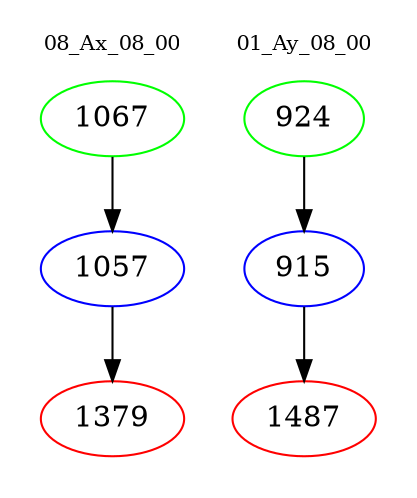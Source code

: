 digraph{
subgraph cluster_0 {
color = white
label = "08_Ax_08_00";
fontsize=10;
T0_1067 [label="1067", color="green"]
T0_1067 -> T0_1057 [color="black"]
T0_1057 [label="1057", color="blue"]
T0_1057 -> T0_1379 [color="black"]
T0_1379 [label="1379", color="red"]
}
subgraph cluster_1 {
color = white
label = "01_Ay_08_00";
fontsize=10;
T1_924 [label="924", color="green"]
T1_924 -> T1_915 [color="black"]
T1_915 [label="915", color="blue"]
T1_915 -> T1_1487 [color="black"]
T1_1487 [label="1487", color="red"]
}
}
